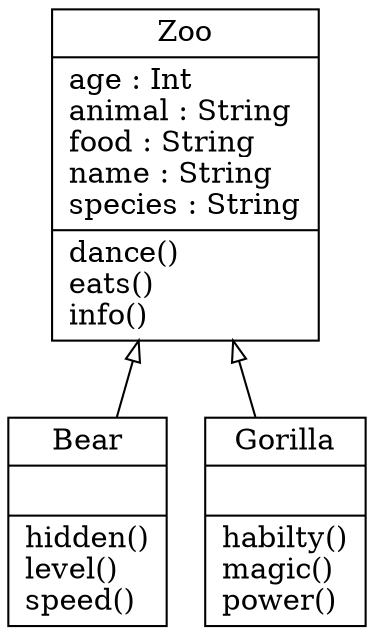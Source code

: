 digraph "classes" {
charset="utf-8"
rankdir=BT
"0" [label="{Bear|\l|hidden()\llevel()\lspeed()\l}", shape="record"];
"1" [label="{Gorilla|\l|habilty()\lmagic()\lpower()\l}", shape="record"];
"2" [label="{Zoo|age : Int\lanimal : String\lfood : String\lname : String\lspecies : String\l|dance()\leats()\linfo()\l}", shape="record"];
"0" -> "2" [arrowhead="empty", arrowtail="none"];
"1" -> "2" [arrowhead="empty", arrowtail="none"];
}

